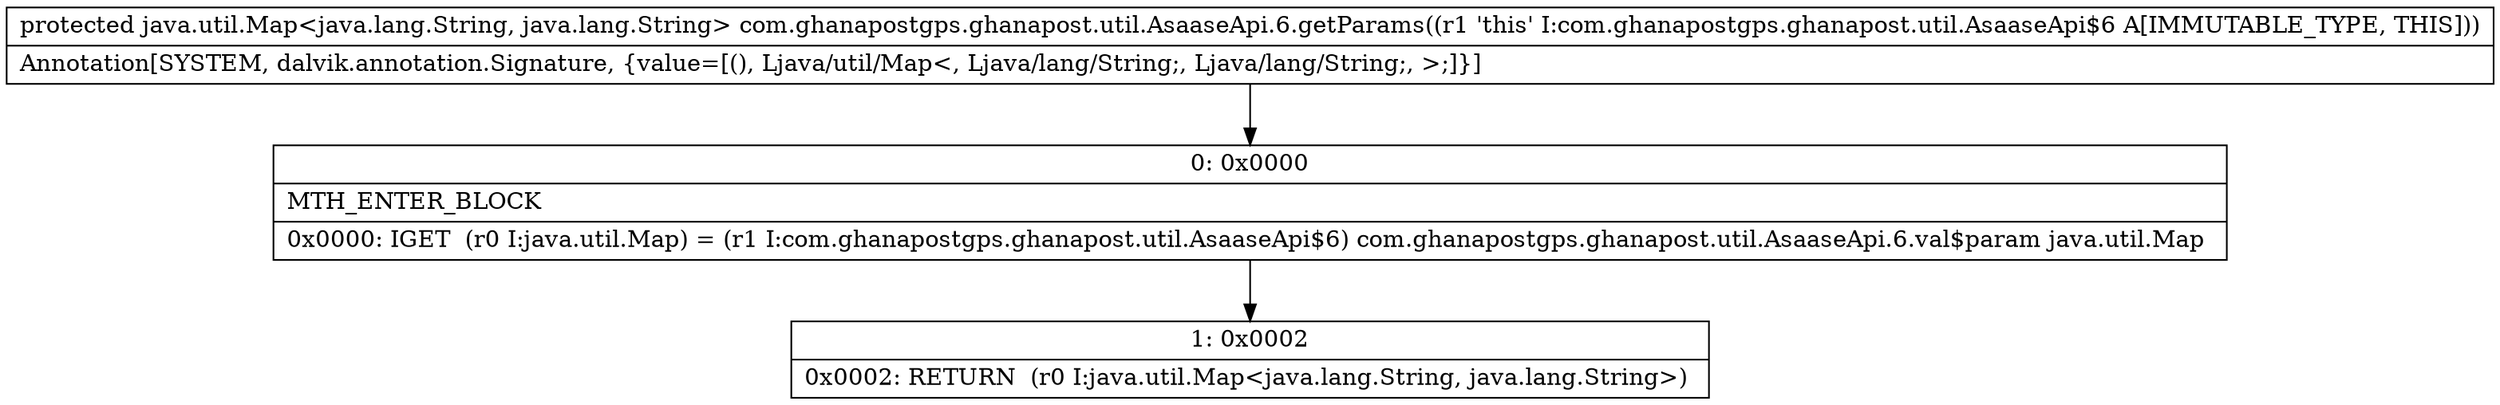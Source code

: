 digraph "CFG forcom.ghanapostgps.ghanapost.util.AsaaseApi.6.getParams()Ljava\/util\/Map;" {
Node_0 [shape=record,label="{0\:\ 0x0000|MTH_ENTER_BLOCK\l|0x0000: IGET  (r0 I:java.util.Map) = (r1 I:com.ghanapostgps.ghanapost.util.AsaaseApi$6) com.ghanapostgps.ghanapost.util.AsaaseApi.6.val$param java.util.Map \l}"];
Node_1 [shape=record,label="{1\:\ 0x0002|0x0002: RETURN  (r0 I:java.util.Map\<java.lang.String, java.lang.String\>) \l}"];
MethodNode[shape=record,label="{protected java.util.Map\<java.lang.String, java.lang.String\> com.ghanapostgps.ghanapost.util.AsaaseApi.6.getParams((r1 'this' I:com.ghanapostgps.ghanapost.util.AsaaseApi$6 A[IMMUTABLE_TYPE, THIS]))  | Annotation[SYSTEM, dalvik.annotation.Signature, \{value=[(), Ljava\/util\/Map\<, Ljava\/lang\/String;, Ljava\/lang\/String;, \>;]\}]\l}"];
MethodNode -> Node_0;
Node_0 -> Node_1;
}

